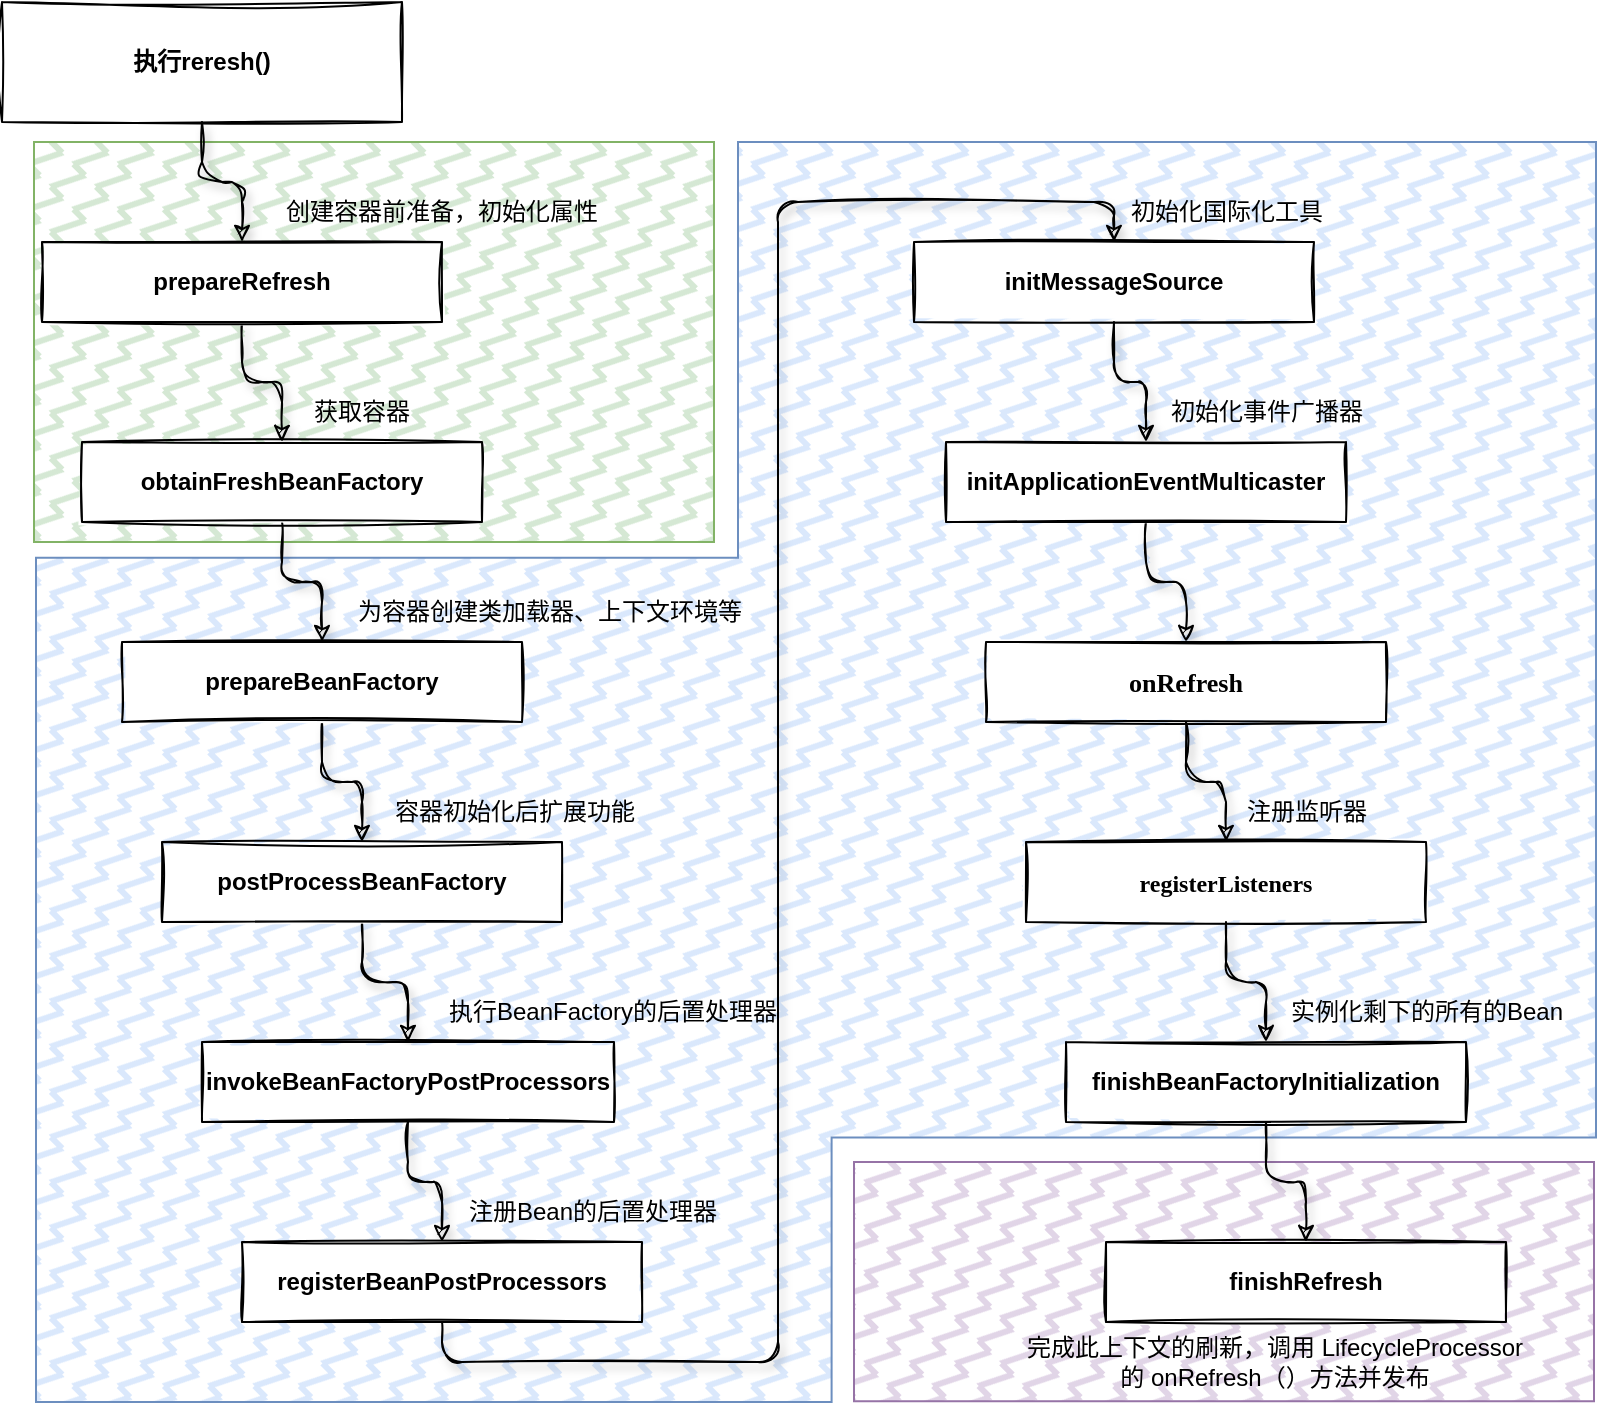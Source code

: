 <mxfile version="20.8.20" type="github"><diagram name="第 1 页" id="iqlMl0wmlH5SdkSsl21b"><mxGraphModel dx="1434" dy="764" grid="1" gridSize="10" guides="1" tooltips="1" connect="1" arrows="1" fold="1" page="1" pageScale="1" pageWidth="827" pageHeight="1169" math="0" shadow="0"><root><mxCell id="0"/><mxCell id="1" parent="0"/><mxCell id="pWfocdxztDSID4WqnlSQ-4" value="" style="verticalLabelPosition=bottom;verticalAlign=top;html=1;shape=mxgraph.basic.polygon;polyCoords=[[0.25,0],[0.75,0],[1,0],[1,0.92],[0.75,0.92],[0.25,0.92],[0,0.92],[0,0]];polyline=0;rounded=0;shadow=0;glass=0;labelBackgroundColor=none;labelBorderColor=none;sketch=0;fillStyle=zigzag-line;fillColor=#e1d5e7;strokeColor=#9673a6;" vertex="1" parent="1"><mxGeometry x="450" y="640" width="370" height="130" as="geometry"/></mxCell><mxCell id="pWfocdxztDSID4WqnlSQ-3" value="" style="verticalLabelPosition=bottom;verticalAlign=top;html=1;shape=mxgraph.basic.polygon;polyCoords=[[0.45,0.33],[0.45,0],[1,0],[1,0.79],[0.51,0.79],[0.51,1],[0,1],[0,0.33]];polyline=0;rounded=0;shadow=0;glass=0;labelBackgroundColor=none;labelBorderColor=none;sketch=0;fillStyle=zigzag-line;fillColor=#dae8fc;strokeColor=#6c8ebf;" vertex="1" parent="1"><mxGeometry x="41" y="130" width="780" height="630" as="geometry"/></mxCell><mxCell id="pWfocdxztDSID4WqnlSQ-2" value="" style="verticalLabelPosition=bottom;verticalAlign=top;html=1;shape=mxgraph.basic.polygon;polyCoords=[[0.25,0],[0.75,0],[1,0],[1,1],[0.74,1],[0.25,1],[0,1],[0,0]];polyline=0;rounded=0;shadow=0;glass=0;labelBackgroundColor=none;labelBorderColor=none;fillStyle=zigzag-line;fillColor=#d5e8d4;strokeColor=#82b366;" vertex="1" parent="1"><mxGeometry x="40" y="130" width="340" height="200" as="geometry"/></mxCell><mxCell id="-Pm3HfS8WUa2qpfIAWIM-27" style="edgeStyle=orthogonalEdgeStyle;rounded=1;orthogonalLoop=1;jettySize=auto;html=1;exitX=0.5;exitY=1;exitDx=0;exitDy=0;fontColor=#000000;labelBackgroundColor=none;sketch=1;curveFitting=1;jiggle=2;shadow=1;" parent="1" source="-Pm3HfS8WUa2qpfIAWIM-1" target="-Pm3HfS8WUa2qpfIAWIM-2" edge="1"><mxGeometry relative="1" as="geometry"/></mxCell><mxCell id="-Pm3HfS8WUa2qpfIAWIM-1" value="执行reresh()" style="rounded=0;whiteSpace=wrap;html=1;sketch=1;curveFitting=1;jiggle=2;fontStyle=1" parent="1" vertex="1"><mxGeometry x="24" y="60" width="200" height="60" as="geometry"/></mxCell><mxCell id="-Pm3HfS8WUa2qpfIAWIM-28" style="edgeStyle=orthogonalEdgeStyle;rounded=1;sketch=1;orthogonalLoop=1;jettySize=auto;html=1;exitX=0.5;exitY=1;exitDx=0;exitDy=0;entryX=0.5;entryY=0;entryDx=0;entryDy=0;shadow=1;labelBackgroundColor=none;fontColor=#000000;" parent="1" source="-Pm3HfS8WUa2qpfIAWIM-2" target="-Pm3HfS8WUa2qpfIAWIM-4" edge="1"><mxGeometry relative="1" as="geometry"/></mxCell><mxCell id="-Pm3HfS8WUa2qpfIAWIM-2" value="prepareRefresh" style="rounded=0;whiteSpace=wrap;html=1;sketch=1;fontStyle=1" parent="1" vertex="1"><mxGeometry x="44" y="180" width="200" height="40" as="geometry"/></mxCell><mxCell id="-Pm3HfS8WUa2qpfIAWIM-29" style="edgeStyle=orthogonalEdgeStyle;rounded=1;sketch=1;orthogonalLoop=1;jettySize=auto;html=1;exitX=0.5;exitY=1;exitDx=0;exitDy=0;entryX=0.5;entryY=0;entryDx=0;entryDy=0;shadow=1;labelBackgroundColor=none;fontColor=#000000;" parent="1" source="-Pm3HfS8WUa2qpfIAWIM-4" target="-Pm3HfS8WUa2qpfIAWIM-5" edge="1"><mxGeometry relative="1" as="geometry"/></mxCell><mxCell id="-Pm3HfS8WUa2qpfIAWIM-4" value="obtainFreshBeanFactory" style="rounded=0;whiteSpace=wrap;html=1;sketch=1;fontStyle=1" parent="1" vertex="1"><mxGeometry x="64" y="280" width="200" height="40" as="geometry"/></mxCell><mxCell id="-Pm3HfS8WUa2qpfIAWIM-30" style="edgeStyle=orthogonalEdgeStyle;rounded=1;sketch=1;orthogonalLoop=1;jettySize=auto;html=1;exitX=0.5;exitY=1;exitDx=0;exitDy=0;entryX=0.5;entryY=0;entryDx=0;entryDy=0;shadow=1;labelBackgroundColor=none;fontColor=#000000;" parent="1" source="-Pm3HfS8WUa2qpfIAWIM-5" target="-Pm3HfS8WUa2qpfIAWIM-6" edge="1"><mxGeometry relative="1" as="geometry"/></mxCell><mxCell id="-Pm3HfS8WUa2qpfIAWIM-5" value="prepareBeanFactory" style="rounded=0;whiteSpace=wrap;html=1;sketch=1;fontStyle=1" parent="1" vertex="1"><mxGeometry x="84" y="380" width="200" height="40" as="geometry"/></mxCell><mxCell id="-Pm3HfS8WUa2qpfIAWIM-31" style="edgeStyle=orthogonalEdgeStyle;rounded=1;sketch=1;orthogonalLoop=1;jettySize=auto;html=1;exitX=0.5;exitY=1;exitDx=0;exitDy=0;entryX=0.5;entryY=0;entryDx=0;entryDy=0;shadow=1;labelBackgroundColor=none;fontColor=#000000;" parent="1" source="-Pm3HfS8WUa2qpfIAWIM-6" target="-Pm3HfS8WUa2qpfIAWIM-13" edge="1"><mxGeometry relative="1" as="geometry"/></mxCell><mxCell id="-Pm3HfS8WUa2qpfIAWIM-6" value="postProcessBeanFactory" style="rounded=0;whiteSpace=wrap;html=1;sketch=1;fontStyle=1" parent="1" vertex="1"><mxGeometry x="104" y="480" width="200" height="40" as="geometry"/></mxCell><mxCell id="-Pm3HfS8WUa2qpfIAWIM-32" style="edgeStyle=orthogonalEdgeStyle;rounded=1;sketch=1;orthogonalLoop=1;jettySize=auto;html=1;exitX=0.5;exitY=1;exitDx=0;exitDy=0;entryX=0.5;entryY=0;entryDx=0;entryDy=0;shadow=1;labelBackgroundColor=none;fontColor=#000000;" parent="1" source="-Pm3HfS8WUa2qpfIAWIM-13" target="-Pm3HfS8WUa2qpfIAWIM-14" edge="1"><mxGeometry relative="1" as="geometry"/></mxCell><mxCell id="-Pm3HfS8WUa2qpfIAWIM-13" value="invokeBeanFactoryPostProcessors" style="rounded=0;whiteSpace=wrap;html=1;sketch=1;fontStyle=1" parent="1" vertex="1"><mxGeometry x="124" y="580" width="206" height="40" as="geometry"/></mxCell><mxCell id="-Pm3HfS8WUa2qpfIAWIM-33" style="edgeStyle=orthogonalEdgeStyle;rounded=1;sketch=1;orthogonalLoop=1;jettySize=auto;html=1;exitX=0.5;exitY=1;exitDx=0;exitDy=0;entryX=0.5;entryY=0;entryDx=0;entryDy=0;shadow=1;labelBackgroundColor=none;fontColor=#000000;" parent="1" source="-Pm3HfS8WUa2qpfIAWIM-14" target="-Pm3HfS8WUa2qpfIAWIM-15" edge="1"><mxGeometry relative="1" as="geometry"/></mxCell><mxCell id="-Pm3HfS8WUa2qpfIAWIM-14" value="registerBeanPostProcessors" style="rounded=0;whiteSpace=wrap;html=1;sketch=1;fontStyle=1" parent="1" vertex="1"><mxGeometry x="144" y="680" width="200" height="40" as="geometry"/></mxCell><mxCell id="-Pm3HfS8WUa2qpfIAWIM-34" style="edgeStyle=orthogonalEdgeStyle;rounded=1;sketch=1;orthogonalLoop=1;jettySize=auto;html=1;exitX=0.5;exitY=1;exitDx=0;exitDy=0;entryX=0.5;entryY=0;entryDx=0;entryDy=0;shadow=1;labelBackgroundColor=none;fontColor=#000000;" parent="1" source="-Pm3HfS8WUa2qpfIAWIM-15" target="-Pm3HfS8WUa2qpfIAWIM-16" edge="1"><mxGeometry relative="1" as="geometry"/></mxCell><mxCell id="-Pm3HfS8WUa2qpfIAWIM-15" value="initMessageSource" style="rounded=0;whiteSpace=wrap;html=1;sketch=1;fontStyle=1" parent="1" vertex="1"><mxGeometry x="480" y="180" width="200" height="40" as="geometry"/></mxCell><mxCell id="-Pm3HfS8WUa2qpfIAWIM-35" style="edgeStyle=orthogonalEdgeStyle;rounded=1;sketch=1;orthogonalLoop=1;jettySize=auto;html=1;exitX=0.5;exitY=1;exitDx=0;exitDy=0;shadow=1;labelBackgroundColor=none;fontColor=#000000;" parent="1" source="-Pm3HfS8WUa2qpfIAWIM-16" target="-Pm3HfS8WUa2qpfIAWIM-17" edge="1"><mxGeometry relative="1" as="geometry"/></mxCell><mxCell id="-Pm3HfS8WUa2qpfIAWIM-16" value="initApplicationEventMulticaster" style="rounded=0;whiteSpace=wrap;html=1;sketch=1;fontStyle=1" parent="1" vertex="1"><mxGeometry x="496" y="280" width="200" height="40" as="geometry"/></mxCell><mxCell id="-Pm3HfS8WUa2qpfIAWIM-36" style="edgeStyle=orthogonalEdgeStyle;rounded=1;sketch=1;orthogonalLoop=1;jettySize=auto;html=1;exitX=0.5;exitY=1;exitDx=0;exitDy=0;shadow=1;labelBackgroundColor=none;fontColor=#000000;" parent="1" source="-Pm3HfS8WUa2qpfIAWIM-17" target="-Pm3HfS8WUa2qpfIAWIM-18" edge="1"><mxGeometry relative="1" as="geometry"/></mxCell><mxCell id="-Pm3HfS8WUa2qpfIAWIM-17" value="&lt;pre style=&quot;font-family: &amp;quot;JetBrains Mono&amp;quot;; font-size: 9.8pt;&quot;&gt;onRefresh&lt;/pre&gt;" style="rounded=0;whiteSpace=wrap;html=1;sketch=1;labelBackgroundColor=none;fontColor=#000000;fontStyle=1" parent="1" vertex="1"><mxGeometry x="516" y="380" width="200" height="40" as="geometry"/></mxCell><mxCell id="-Pm3HfS8WUa2qpfIAWIM-37" style="edgeStyle=orthogonalEdgeStyle;rounded=1;sketch=1;orthogonalLoop=1;jettySize=auto;html=1;exitX=0.5;exitY=1;exitDx=0;exitDy=0;entryX=0.5;entryY=0;entryDx=0;entryDy=0;shadow=1;labelBackgroundColor=none;fontColor=#000000;" parent="1" source="-Pm3HfS8WUa2qpfIAWIM-18" target="-Pm3HfS8WUa2qpfIAWIM-19" edge="1"><mxGeometry relative="1" as="geometry"/></mxCell><mxCell id="-Pm3HfS8WUa2qpfIAWIM-18" value="&lt;pre style=&quot;&quot;&gt;&lt;font face=&quot;JetBrains Mono&quot;&gt;registerListeners&lt;span style=&quot;color: rgb(169, 183, 198); font-size: 9.8pt;&quot;&gt;&lt;br&gt;&lt;/span&gt;&lt;/font&gt;&lt;/pre&gt;" style="rounded=0;whiteSpace=wrap;html=1;sketch=1;labelBackgroundColor=none;fontStyle=1" parent="1" vertex="1"><mxGeometry x="536" y="480" width="200" height="40" as="geometry"/></mxCell><mxCell id="-Pm3HfS8WUa2qpfIAWIM-38" style="edgeStyle=orthogonalEdgeStyle;rounded=1;sketch=1;orthogonalLoop=1;jettySize=auto;html=1;exitX=0.5;exitY=1;exitDx=0;exitDy=0;entryX=0.5;entryY=0;entryDx=0;entryDy=0;shadow=1;labelBackgroundColor=none;fontColor=#000000;" parent="1" source="-Pm3HfS8WUa2qpfIAWIM-19" target="-Pm3HfS8WUa2qpfIAWIM-20" edge="1"><mxGeometry relative="1" as="geometry"/></mxCell><mxCell id="-Pm3HfS8WUa2qpfIAWIM-19" value="finishBeanFactoryInitialization" style="rounded=0;whiteSpace=wrap;html=1;sketch=1;fontStyle=1" parent="1" vertex="1"><mxGeometry x="556" y="580" width="200" height="40" as="geometry"/></mxCell><mxCell id="-Pm3HfS8WUa2qpfIAWIM-20" value="finishRefresh" style="rounded=0;whiteSpace=wrap;html=1;sketch=1;fontStyle=1" parent="1" vertex="1"><mxGeometry x="576" y="680" width="200" height="40" as="geometry"/></mxCell><mxCell id="-Pm3HfS8WUa2qpfIAWIM-39" value="获取容器" style="text;html=1;strokeColor=none;fillColor=none;align=center;verticalAlign=middle;whiteSpace=wrap;rounded=0;fontColor=#000000;" parent="1" vertex="1"><mxGeometry x="174" y="250" width="60" height="30" as="geometry"/></mxCell><mxCell id="-Pm3HfS8WUa2qpfIAWIM-40" value="创建容器前准备，初始化属性" style="text;html=1;strokeColor=none;fillColor=none;align=center;verticalAlign=middle;whiteSpace=wrap;rounded=0;fontColor=#000000;fontStyle=0" parent="1" vertex="1"><mxGeometry x="159" y="150" width="170" height="30" as="geometry"/></mxCell><mxCell id="-Pm3HfS8WUa2qpfIAWIM-42" value="为容器创建类加载器、上下文环境等" style="text;html=1;strokeColor=none;fillColor=none;align=center;verticalAlign=middle;whiteSpace=wrap;rounded=0;fontColor=#000000;" parent="1" vertex="1"><mxGeometry x="190" y="350" width="216" height="30" as="geometry"/></mxCell><mxCell id="-Pm3HfS8WUa2qpfIAWIM-44" value="容器初始化后扩展功能" style="text;html=1;align=center;verticalAlign=middle;resizable=0;points=[];autosize=1;strokeColor=none;fillColor=none;fontColor=#000000;" parent="1" vertex="1"><mxGeometry x="210" y="450" width="140" height="30" as="geometry"/></mxCell><mxCell id="-Pm3HfS8WUa2qpfIAWIM-45" value="执行BeanFactory的后置处理器" style="text;html=1;align=center;verticalAlign=middle;resizable=0;points=[];autosize=1;strokeColor=none;fillColor=none;fontColor=#000000;" parent="1" vertex="1"><mxGeometry x="234" y="550" width="190" height="30" as="geometry"/></mxCell><mxCell id="-Pm3HfS8WUa2qpfIAWIM-46" value="注册Bean的后置处理器" style="text;html=1;align=center;verticalAlign=middle;resizable=0;points=[];autosize=1;strokeColor=none;fillColor=none;fontColor=#000000;" parent="1" vertex="1"><mxGeometry x="244" y="650" width="150" height="30" as="geometry"/></mxCell><mxCell id="-Pm3HfS8WUa2qpfIAWIM-47" value="初始化国际化工具" style="text;html=1;align=center;verticalAlign=middle;resizable=0;points=[];autosize=1;strokeColor=none;fillColor=none;fontColor=#000000;" parent="1" vertex="1"><mxGeometry x="576" y="150" width="120" height="30" as="geometry"/></mxCell><mxCell id="-Pm3HfS8WUa2qpfIAWIM-48" value="初始化事件广播器" style="text;html=1;align=center;verticalAlign=middle;resizable=0;points=[];autosize=1;strokeColor=none;fillColor=none;fontColor=#000000;" parent="1" vertex="1"><mxGeometry x="596" y="250" width="120" height="30" as="geometry"/></mxCell><mxCell id="-Pm3HfS8WUa2qpfIAWIM-51" value="注册监听器" style="text;html=1;align=center;verticalAlign=middle;resizable=0;points=[];autosize=1;strokeColor=none;fillColor=none;fontColor=#000000;" parent="1" vertex="1"><mxGeometry x="636" y="450" width="80" height="30" as="geometry"/></mxCell><mxCell id="-Pm3HfS8WUa2qpfIAWIM-52" value="实例化剩下的所有的Bean" style="text;html=1;align=center;verticalAlign=middle;resizable=0;points=[];autosize=1;strokeColor=none;fillColor=none;fontColor=#000000;" parent="1" vertex="1"><mxGeometry x="656" y="550" width="160" height="30" as="geometry"/></mxCell><mxCell id="-Pm3HfS8WUa2qpfIAWIM-53" value="完成此上下文的刷新，调用 LifecycleProcessor &lt;br&gt;的 onRefresh（）方法并发布" style="text;html=1;align=center;verticalAlign=middle;resizable=0;points=[];autosize=1;strokeColor=none;fillColor=none;fontColor=#000000;" parent="1" vertex="1"><mxGeometry x="525" y="720" width="270" height="40" as="geometry"/></mxCell></root></mxGraphModel></diagram></mxfile>